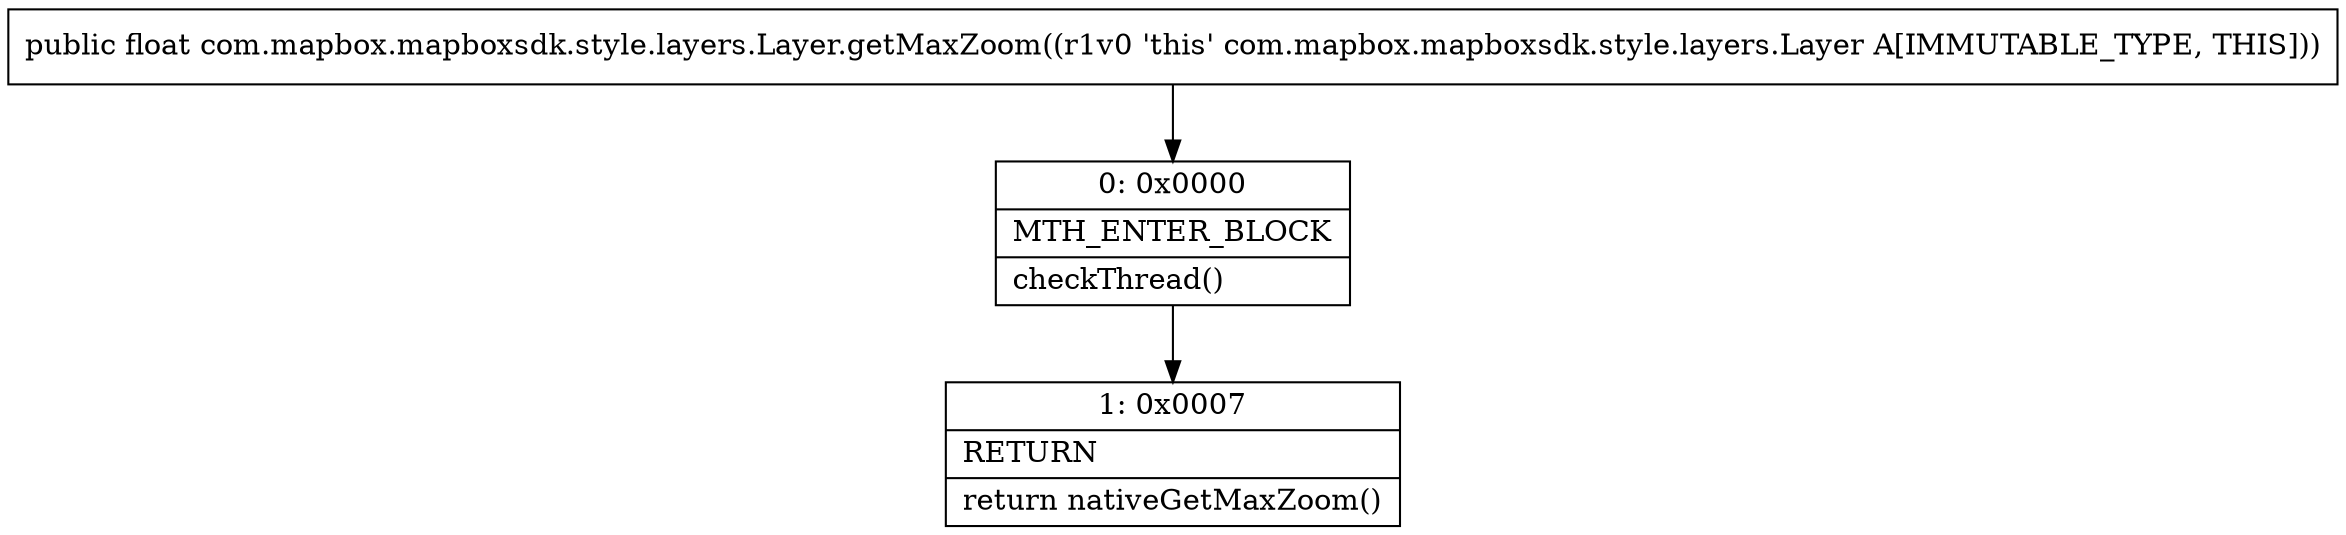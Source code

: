 digraph "CFG forcom.mapbox.mapboxsdk.style.layers.Layer.getMaxZoom()F" {
Node_0 [shape=record,label="{0\:\ 0x0000|MTH_ENTER_BLOCK\l|checkThread()\l}"];
Node_1 [shape=record,label="{1\:\ 0x0007|RETURN\l|return nativeGetMaxZoom()\l}"];
MethodNode[shape=record,label="{public float com.mapbox.mapboxsdk.style.layers.Layer.getMaxZoom((r1v0 'this' com.mapbox.mapboxsdk.style.layers.Layer A[IMMUTABLE_TYPE, THIS])) }"];
MethodNode -> Node_0;
Node_0 -> Node_1;
}

